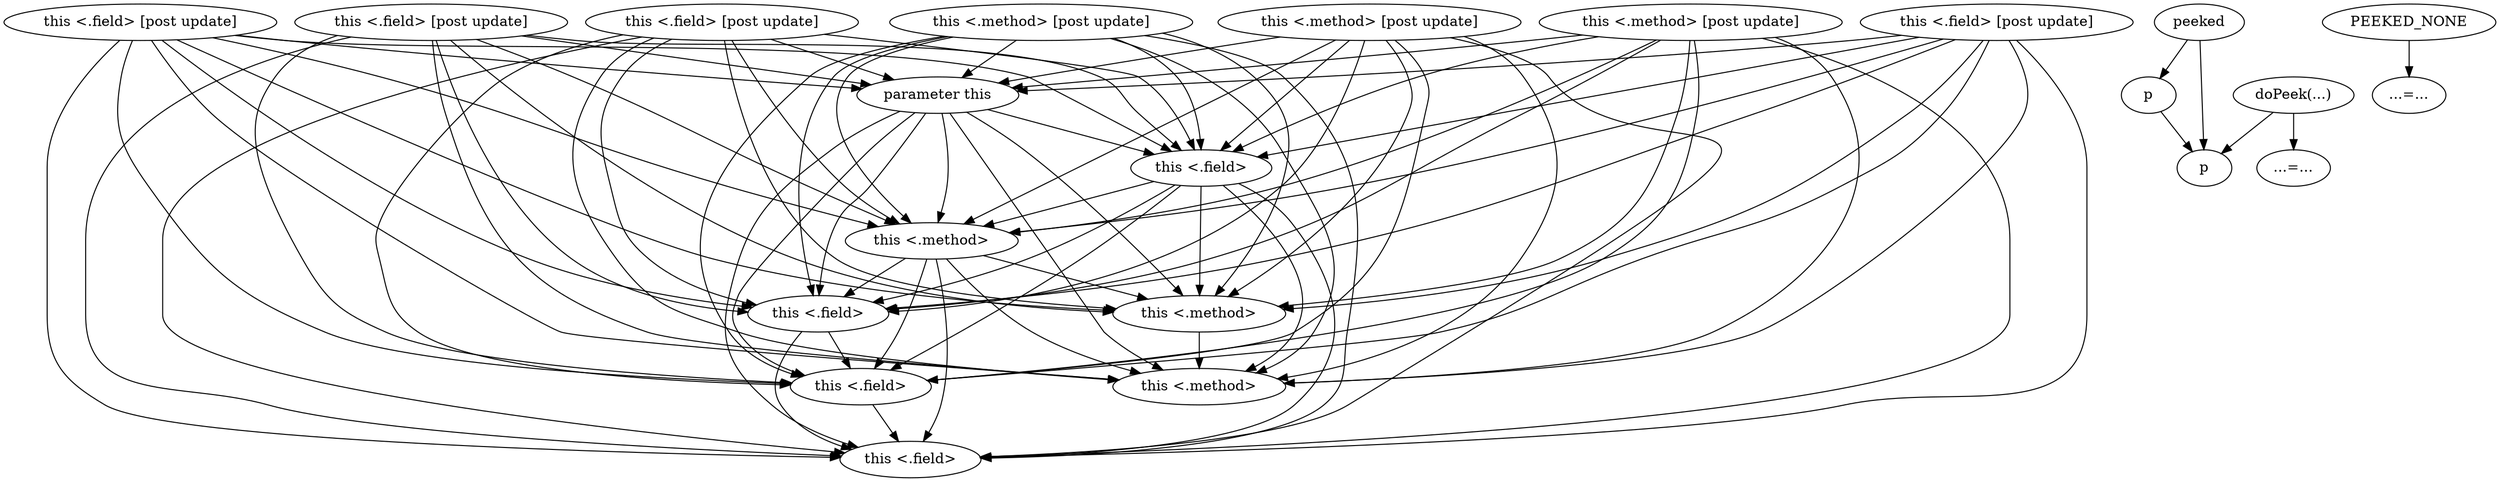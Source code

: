 digraph {
  compound=true;
  0[label="parameter this"; ];
  1[label="this <.field>"; ];
  2[label="this <.field>"; ];
  3[label="this <.field>"; ];
  4[label="this <.field>"; ];
  5[label="this <.method>"; ];
  6[label="this <.method>"; ];
  7[label="this <.method>"; ];
  8[label="this <.field> [post update]"; ];
  9[label="this <.field> [post update]"; ];
  10[label="this <.field> [post update]"; ];
  11[label="this <.field> [post update]"; ];
  12[label="this <.method> [post update]"; ];
  13[label="this <.method> [post update]"; ];
  14[label="this <.method> [post update]"; ];
  15[label="peeked"; ];
  16[label="p"; ];
  17[label="p"; ];
  18[label="doPeek(...)"; ];
  19[label="...=..."; ];
  20[label="PEEKED_NONE"; ];
  21[label="...=..."; ];
  0 -> 1[];
  0 -> 2[];
  0 -> 3[];
  0 -> 4[];
  0 -> 5[];
  0 -> 6[];
  0 -> 7[];
  1 -> 2[];
  1 -> 3[];
  1 -> 4[];
  1 -> 5[];
  1 -> 6[];
  1 -> 7[];
  2 -> 3[];
  2 -> 4[];
  3 -> 4[];
  5 -> 2[];
  5 -> 3[];
  5 -> 4[];
  5 -> 6[];
  5 -> 7[];
  7 -> 6[];
  8 -> 0[];
  8 -> 1[];
  8 -> 2[];
  8 -> 3[];
  8 -> 4[];
  8 -> 5[];
  8 -> 6[];
  8 -> 7[];
  9 -> 0[];
  9 -> 1[];
  9 -> 2[];
  9 -> 3[];
  9 -> 4[];
  9 -> 5[];
  9 -> 6[];
  9 -> 7[];
  10 -> 0[];
  10 -> 1[];
  10 -> 2[];
  10 -> 3[];
  10 -> 4[];
  10 -> 5[];
  10 -> 6[];
  10 -> 7[];
  11 -> 0[];
  11 -> 1[];
  11 -> 2[];
  11 -> 3[];
  11 -> 4[];
  11 -> 5[];
  11 -> 6[];
  11 -> 7[];
  12 -> 0[];
  12 -> 1[];
  12 -> 2[];
  12 -> 3[];
  12 -> 4[];
  12 -> 5[];
  12 -> 6[];
  12 -> 7[];
  13 -> 0[];
  13 -> 1[];
  13 -> 2[];
  13 -> 3[];
  13 -> 4[];
  13 -> 5[];
  13 -> 6[];
  13 -> 7[];
  14 -> 0[];
  14 -> 1[];
  14 -> 2[];
  14 -> 3[];
  14 -> 4[];
  14 -> 5[];
  14 -> 6[];
  14 -> 7[];
  15 -> 16[];
  15 -> 17[];
  16 -> 17[];
  18 -> 19[];
  18 -> 17[];
  20 -> 21[];
}
